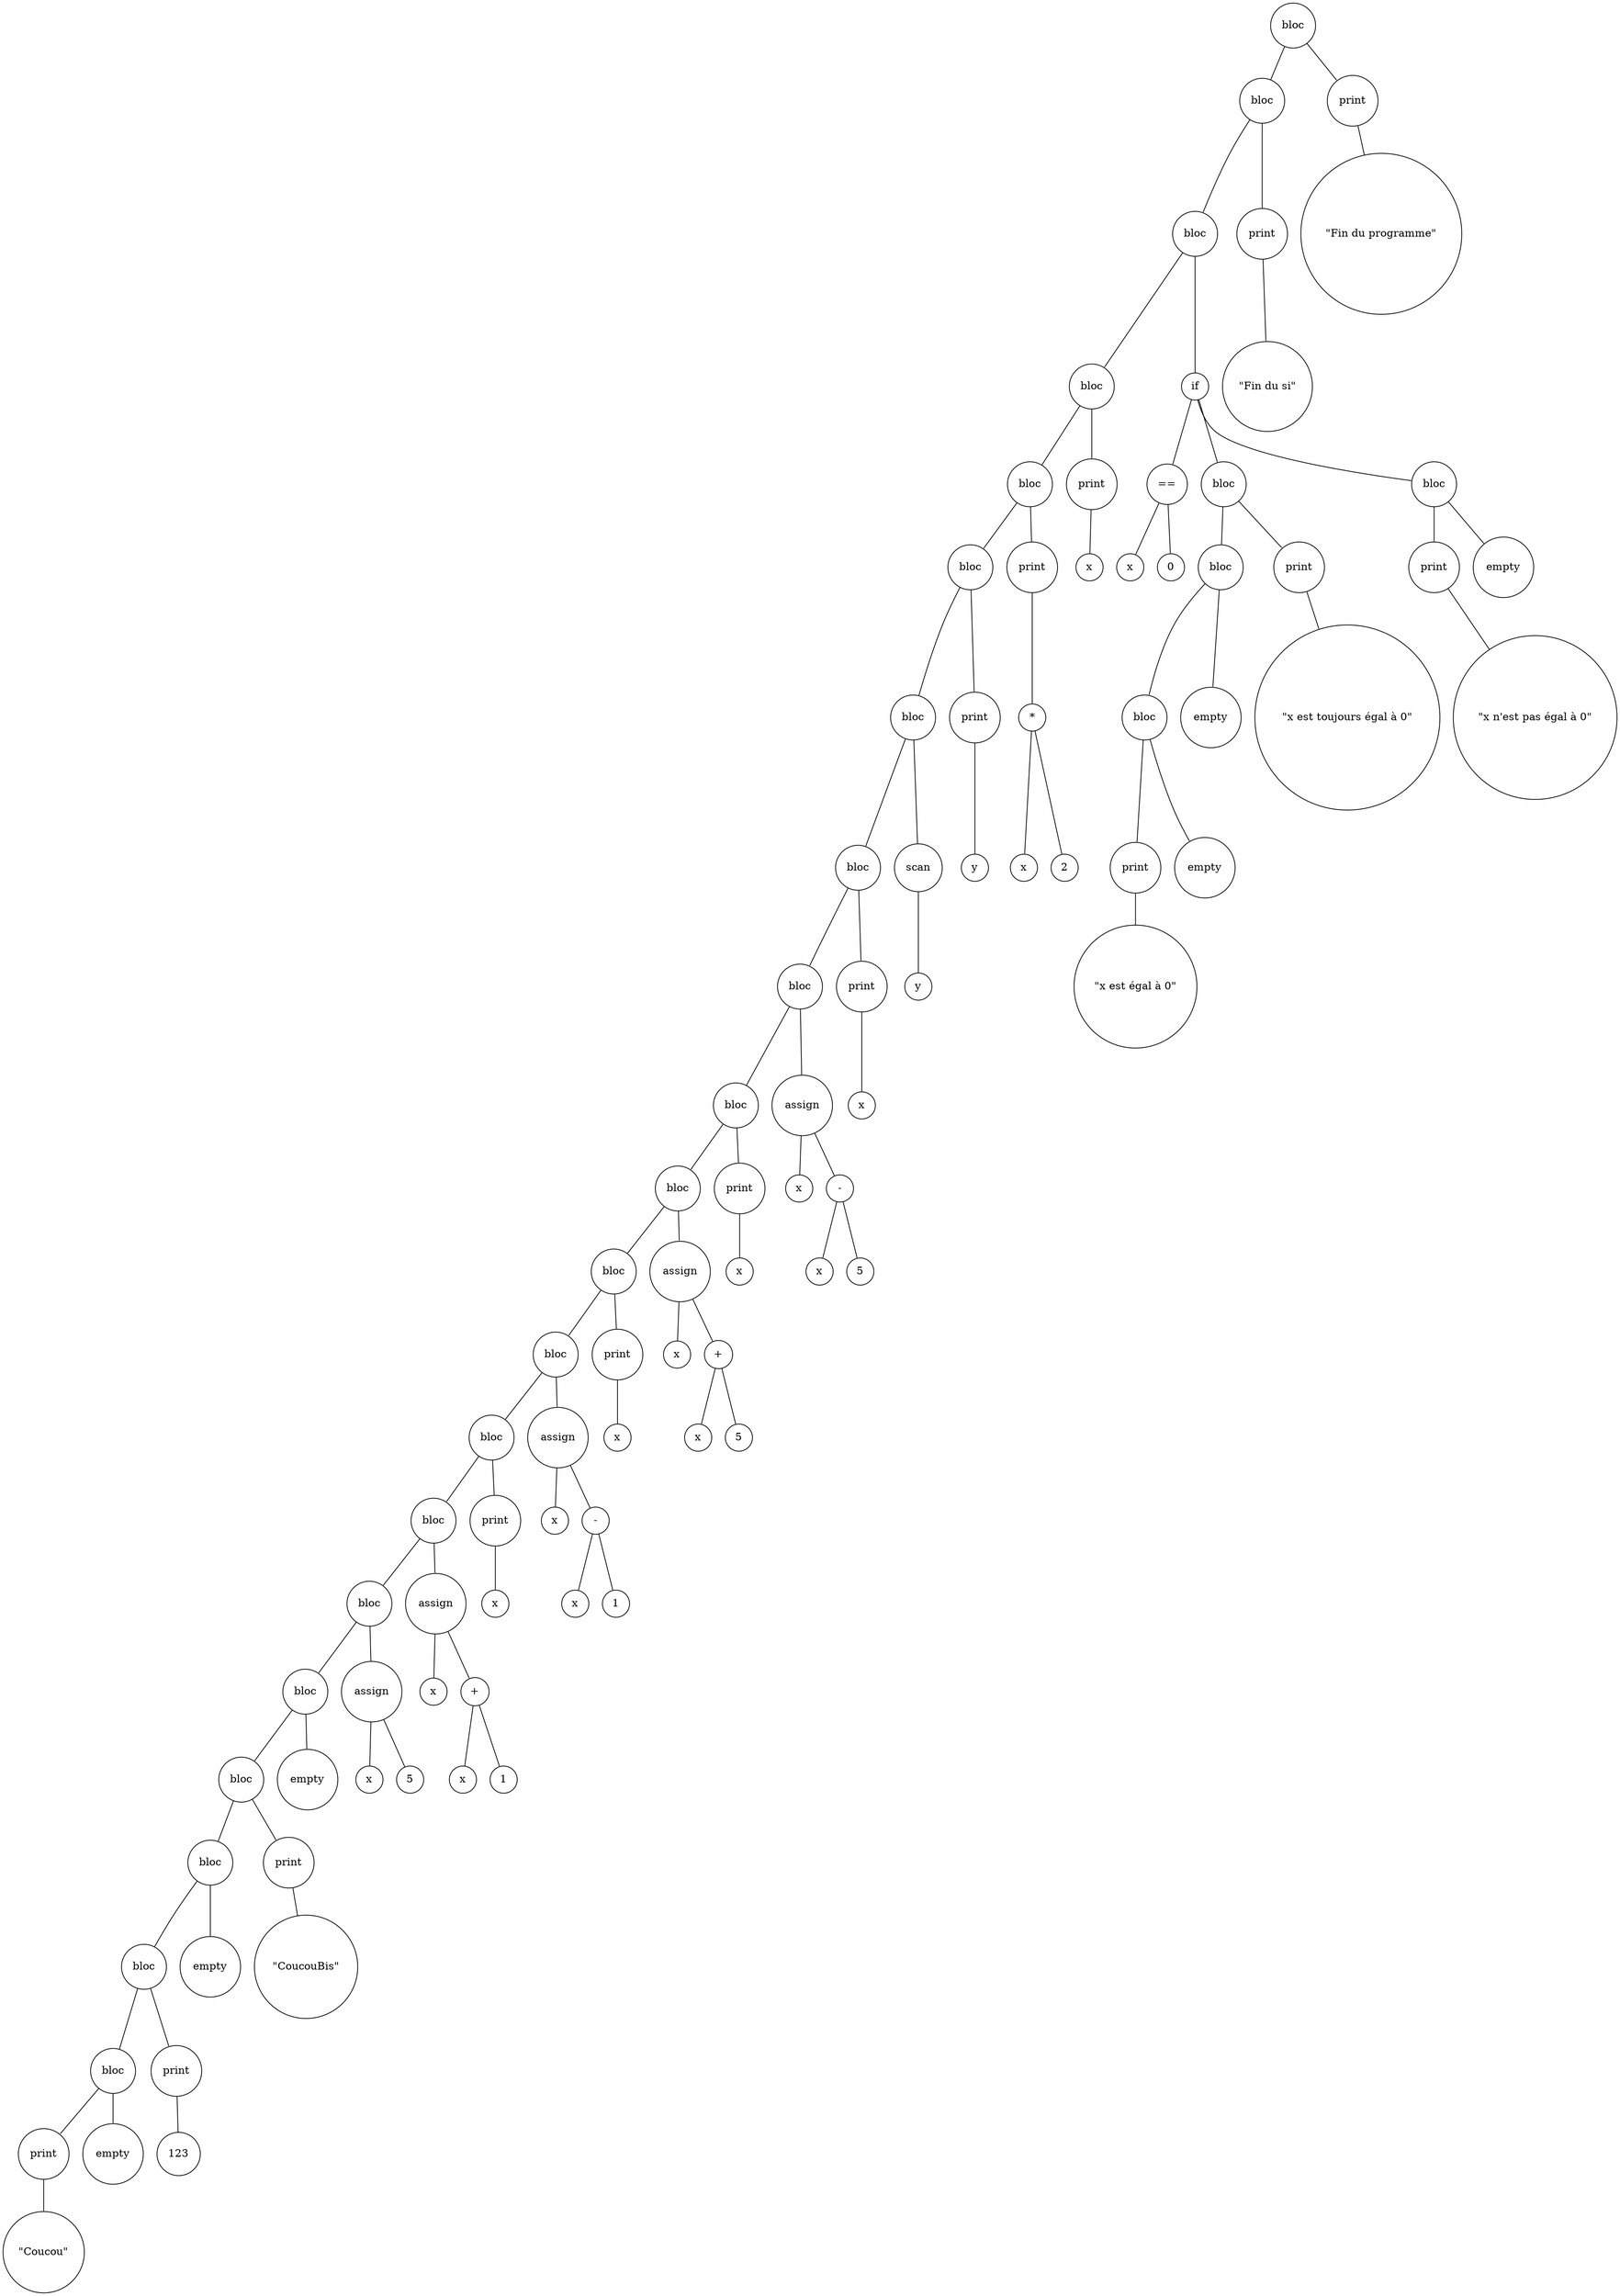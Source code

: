 digraph {
	node [shape=circle]
	"e76dfed7-98d3-458b-b0ae-5f7a9da02252" [label=bloc]
	"45d015aa-451a-47d1-ae41-4c1e225e8f0d" [label=bloc]
	"3d6b0dab-ddbe-4922-b58e-2449c2c55e36" [label=bloc]
	"ce313dac-9cbd-4e73-b4f2-9a34d3e31ea8" [label=bloc]
	"adc1792c-76af-45c1-bd3a-b0a9824ea2c2" [label=bloc]
	"f061fce0-64c6-4aa7-930e-089d303f0c06" [label=bloc]
	"f87e4a0d-4117-4ce9-a294-cbfc238c4bb1" [label=bloc]
	"0a88cf97-3036-4baf-850e-effa29bcf464" [label=bloc]
	"c3d97a10-bda3-43f1-bc06-58bbbb74d3f5" [label=bloc]
	"545a8f0c-988e-40c1-8268-5f3daff39db7" [label=bloc]
	"094eae6a-0fba-4013-be07-3b79c99ac40e" [label=bloc]
	"d9c62f1c-3f9e-4fc9-b326-13c9f2a3a481" [label=bloc]
	"8f77f4af-eb02-4169-a320-bb8e594ee958" [label=bloc]
	"7eb6ef4a-4132-4c85-8807-32c228432d91" [label=bloc]
	"2df3e939-fb74-4883-aa46-70a8f4df8b72" [label=bloc]
	"6f2ef950-28cd-4948-9c26-b53e78c0357a" [label=bloc]
	"da023bc0-848e-4654-aa42-718dc20915d2" [label=bloc]
	"1d785e2f-d766-49d2-8047-87b8e2a2cc54" [label=bloc]
	"918aa801-6e42-43d9-8ff7-a1f715ad5720" [label=bloc]
	"dc734c17-a9ee-4244-b635-b7da68ec3e01" [label=bloc]
	"690387e2-c7a0-4861-bc6d-f23dd0ccbd14" [label=bloc]
	"b868245a-e159-47b6-b405-e064a347f70b" [label=print]
	"55c6c8b1-2485-4b36-93fd-ebe99cc4a678" [label="\"Coucou\""]
	"b868245a-e159-47b6-b405-e064a347f70b" -> "55c6c8b1-2485-4b36-93fd-ebe99cc4a678" [arrowsize=0]
	"690387e2-c7a0-4861-bc6d-f23dd0ccbd14" -> "b868245a-e159-47b6-b405-e064a347f70b" [arrowsize=0]
	"cdaf192c-5440-4fb7-b5c2-315cfd29cd7e" [label=empty]
	"690387e2-c7a0-4861-bc6d-f23dd0ccbd14" -> "cdaf192c-5440-4fb7-b5c2-315cfd29cd7e" [arrowsize=0]
	"dc734c17-a9ee-4244-b635-b7da68ec3e01" -> "690387e2-c7a0-4861-bc6d-f23dd0ccbd14" [arrowsize=0]
	"242436c0-5d5d-498f-8b72-b4318ece64c8" [label=print]
	"6dab1f4d-03e4-4cfd-906b-81b807850ed1" [label=123]
	"242436c0-5d5d-498f-8b72-b4318ece64c8" -> "6dab1f4d-03e4-4cfd-906b-81b807850ed1" [arrowsize=0]
	"dc734c17-a9ee-4244-b635-b7da68ec3e01" -> "242436c0-5d5d-498f-8b72-b4318ece64c8" [arrowsize=0]
	"918aa801-6e42-43d9-8ff7-a1f715ad5720" -> "dc734c17-a9ee-4244-b635-b7da68ec3e01" [arrowsize=0]
	"388d4ca7-ad3a-4255-b3ce-b9277e51e02b" [label=empty]
	"918aa801-6e42-43d9-8ff7-a1f715ad5720" -> "388d4ca7-ad3a-4255-b3ce-b9277e51e02b" [arrowsize=0]
	"1d785e2f-d766-49d2-8047-87b8e2a2cc54" -> "918aa801-6e42-43d9-8ff7-a1f715ad5720" [arrowsize=0]
	"74e41849-30af-4929-90a0-2f4b7300385d" [label=print]
	"63eacf4c-7eb5-47ee-aeda-cb51daf979d4" [label="\"CoucouBis\""]
	"74e41849-30af-4929-90a0-2f4b7300385d" -> "63eacf4c-7eb5-47ee-aeda-cb51daf979d4" [arrowsize=0]
	"1d785e2f-d766-49d2-8047-87b8e2a2cc54" -> "74e41849-30af-4929-90a0-2f4b7300385d" [arrowsize=0]
	"da023bc0-848e-4654-aa42-718dc20915d2" -> "1d785e2f-d766-49d2-8047-87b8e2a2cc54" [arrowsize=0]
	"a2c9187f-b531-4a12-ac6a-3df2217d932e" [label=empty]
	"da023bc0-848e-4654-aa42-718dc20915d2" -> "a2c9187f-b531-4a12-ac6a-3df2217d932e" [arrowsize=0]
	"6f2ef950-28cd-4948-9c26-b53e78c0357a" -> "da023bc0-848e-4654-aa42-718dc20915d2" [arrowsize=0]
	"348b7a3b-d2bb-4f3b-9dbf-96836e1349e9" [label=assign]
	"8d4612d0-c392-48d6-8348-26dac4946d18" [label=x]
	"348b7a3b-d2bb-4f3b-9dbf-96836e1349e9" -> "8d4612d0-c392-48d6-8348-26dac4946d18" [arrowsize=0]
	"8c486328-8305-4461-a6be-a63a41a89e22" [label=5]
	"348b7a3b-d2bb-4f3b-9dbf-96836e1349e9" -> "8c486328-8305-4461-a6be-a63a41a89e22" [arrowsize=0]
	"6f2ef950-28cd-4948-9c26-b53e78c0357a" -> "348b7a3b-d2bb-4f3b-9dbf-96836e1349e9" [arrowsize=0]
	"2df3e939-fb74-4883-aa46-70a8f4df8b72" -> "6f2ef950-28cd-4948-9c26-b53e78c0357a" [arrowsize=0]
	"2b5a8cc3-dbc9-4f9d-aa60-9c277ed3779e" [label=assign]
	"1827373c-3862-4585-ba03-11df28f17430" [label=x]
	"2b5a8cc3-dbc9-4f9d-aa60-9c277ed3779e" -> "1827373c-3862-4585-ba03-11df28f17430" [arrowsize=0]
	"680938f6-dc41-42d9-9174-c06d392db13a" [label="+"]
	"fd720eb7-9df8-47b0-8bc8-d6fd0613bd53" [label=x]
	"680938f6-dc41-42d9-9174-c06d392db13a" -> "fd720eb7-9df8-47b0-8bc8-d6fd0613bd53" [arrowsize=0]
	"1975a656-1f87-46ee-ae47-442676b4e4bf" [label=1]
	"680938f6-dc41-42d9-9174-c06d392db13a" -> "1975a656-1f87-46ee-ae47-442676b4e4bf" [arrowsize=0]
	"2b5a8cc3-dbc9-4f9d-aa60-9c277ed3779e" -> "680938f6-dc41-42d9-9174-c06d392db13a" [arrowsize=0]
	"2df3e939-fb74-4883-aa46-70a8f4df8b72" -> "2b5a8cc3-dbc9-4f9d-aa60-9c277ed3779e" [arrowsize=0]
	"7eb6ef4a-4132-4c85-8807-32c228432d91" -> "2df3e939-fb74-4883-aa46-70a8f4df8b72" [arrowsize=0]
	"e4355fc8-934a-4c2d-8c1e-9c07264db48e" [label=print]
	"51efc954-9668-43e3-8ff2-a23729963503" [label=x]
	"e4355fc8-934a-4c2d-8c1e-9c07264db48e" -> "51efc954-9668-43e3-8ff2-a23729963503" [arrowsize=0]
	"7eb6ef4a-4132-4c85-8807-32c228432d91" -> "e4355fc8-934a-4c2d-8c1e-9c07264db48e" [arrowsize=0]
	"8f77f4af-eb02-4169-a320-bb8e594ee958" -> "7eb6ef4a-4132-4c85-8807-32c228432d91" [arrowsize=0]
	"67ab65b5-9aa8-4df3-b05a-3b3ba1b98ff6" [label=assign]
	"66d57511-7c39-49c0-bd66-fa7564fca82c" [label=x]
	"67ab65b5-9aa8-4df3-b05a-3b3ba1b98ff6" -> "66d57511-7c39-49c0-bd66-fa7564fca82c" [arrowsize=0]
	"46495e0f-1356-4325-bf77-627ebba95b2e" [label="-"]
	"ca2b8183-c831-4015-93f3-4ddae56d9332" [label=x]
	"46495e0f-1356-4325-bf77-627ebba95b2e" -> "ca2b8183-c831-4015-93f3-4ddae56d9332" [arrowsize=0]
	"d1227c93-411f-4ca0-827b-68609be627f2" [label=1]
	"46495e0f-1356-4325-bf77-627ebba95b2e" -> "d1227c93-411f-4ca0-827b-68609be627f2" [arrowsize=0]
	"67ab65b5-9aa8-4df3-b05a-3b3ba1b98ff6" -> "46495e0f-1356-4325-bf77-627ebba95b2e" [arrowsize=0]
	"8f77f4af-eb02-4169-a320-bb8e594ee958" -> "67ab65b5-9aa8-4df3-b05a-3b3ba1b98ff6" [arrowsize=0]
	"d9c62f1c-3f9e-4fc9-b326-13c9f2a3a481" -> "8f77f4af-eb02-4169-a320-bb8e594ee958" [arrowsize=0]
	"303cd925-da58-4776-a8a2-eaa813232edd" [label=print]
	"7e5063ad-b5c4-40bf-92a2-4f04b1f55e1a" [label=x]
	"303cd925-da58-4776-a8a2-eaa813232edd" -> "7e5063ad-b5c4-40bf-92a2-4f04b1f55e1a" [arrowsize=0]
	"d9c62f1c-3f9e-4fc9-b326-13c9f2a3a481" -> "303cd925-da58-4776-a8a2-eaa813232edd" [arrowsize=0]
	"094eae6a-0fba-4013-be07-3b79c99ac40e" -> "d9c62f1c-3f9e-4fc9-b326-13c9f2a3a481" [arrowsize=0]
	"9e876bc3-5d47-4360-820a-ed5e93225fe9" [label=assign]
	"01db552d-a3f8-4c97-a72c-ae919a93cede" [label=x]
	"9e876bc3-5d47-4360-820a-ed5e93225fe9" -> "01db552d-a3f8-4c97-a72c-ae919a93cede" [arrowsize=0]
	"c4bbda04-3bb6-4b4b-9a65-528dd2e77f13" [label="+"]
	"45e741d0-a1cb-422b-9dbd-f5dcfe57d453" [label=x]
	"c4bbda04-3bb6-4b4b-9a65-528dd2e77f13" -> "45e741d0-a1cb-422b-9dbd-f5dcfe57d453" [arrowsize=0]
	"8ae569d3-081e-4b5b-83aa-f9d1077227d6" [label=5]
	"c4bbda04-3bb6-4b4b-9a65-528dd2e77f13" -> "8ae569d3-081e-4b5b-83aa-f9d1077227d6" [arrowsize=0]
	"9e876bc3-5d47-4360-820a-ed5e93225fe9" -> "c4bbda04-3bb6-4b4b-9a65-528dd2e77f13" [arrowsize=0]
	"094eae6a-0fba-4013-be07-3b79c99ac40e" -> "9e876bc3-5d47-4360-820a-ed5e93225fe9" [arrowsize=0]
	"545a8f0c-988e-40c1-8268-5f3daff39db7" -> "094eae6a-0fba-4013-be07-3b79c99ac40e" [arrowsize=0]
	"942cb1f3-191f-47b4-8876-2daeef3ce0d4" [label=print]
	"7dc9bbe9-2844-4d09-b50e-b0641dd19a07" [label=x]
	"942cb1f3-191f-47b4-8876-2daeef3ce0d4" -> "7dc9bbe9-2844-4d09-b50e-b0641dd19a07" [arrowsize=0]
	"545a8f0c-988e-40c1-8268-5f3daff39db7" -> "942cb1f3-191f-47b4-8876-2daeef3ce0d4" [arrowsize=0]
	"c3d97a10-bda3-43f1-bc06-58bbbb74d3f5" -> "545a8f0c-988e-40c1-8268-5f3daff39db7" [arrowsize=0]
	"2610c133-1d52-408a-a6d8-2adf6d527631" [label=assign]
	"3df5c51b-2888-4f4a-9414-29e4f8401225" [label=x]
	"2610c133-1d52-408a-a6d8-2adf6d527631" -> "3df5c51b-2888-4f4a-9414-29e4f8401225" [arrowsize=0]
	"b7930c34-a6c3-46cb-ba15-620d934d16ff" [label="-"]
	"0fbed682-d390-40d8-83c9-1df931db7239" [label=x]
	"b7930c34-a6c3-46cb-ba15-620d934d16ff" -> "0fbed682-d390-40d8-83c9-1df931db7239" [arrowsize=0]
	"5341f1bf-0b8b-4c5b-abc3-5dfe6681b83e" [label=5]
	"b7930c34-a6c3-46cb-ba15-620d934d16ff" -> "5341f1bf-0b8b-4c5b-abc3-5dfe6681b83e" [arrowsize=0]
	"2610c133-1d52-408a-a6d8-2adf6d527631" -> "b7930c34-a6c3-46cb-ba15-620d934d16ff" [arrowsize=0]
	"c3d97a10-bda3-43f1-bc06-58bbbb74d3f5" -> "2610c133-1d52-408a-a6d8-2adf6d527631" [arrowsize=0]
	"0a88cf97-3036-4baf-850e-effa29bcf464" -> "c3d97a10-bda3-43f1-bc06-58bbbb74d3f5" [arrowsize=0]
	"f071753f-82b8-4f0a-b077-37910686037e" [label=print]
	"de9a68dd-ec15-4986-8857-e52d4ca4444e" [label=x]
	"f071753f-82b8-4f0a-b077-37910686037e" -> "de9a68dd-ec15-4986-8857-e52d4ca4444e" [arrowsize=0]
	"0a88cf97-3036-4baf-850e-effa29bcf464" -> "f071753f-82b8-4f0a-b077-37910686037e" [arrowsize=0]
	"f87e4a0d-4117-4ce9-a294-cbfc238c4bb1" -> "0a88cf97-3036-4baf-850e-effa29bcf464" [arrowsize=0]
	"e3ec4dde-a5f2-42d4-8bea-9143906e233d" [label=scan]
	"b63295ce-3cf2-42dd-a956-8f02540959c0" [label=y]
	"e3ec4dde-a5f2-42d4-8bea-9143906e233d" -> "b63295ce-3cf2-42dd-a956-8f02540959c0" [arrowsize=0]
	"f87e4a0d-4117-4ce9-a294-cbfc238c4bb1" -> "e3ec4dde-a5f2-42d4-8bea-9143906e233d" [arrowsize=0]
	"f061fce0-64c6-4aa7-930e-089d303f0c06" -> "f87e4a0d-4117-4ce9-a294-cbfc238c4bb1" [arrowsize=0]
	"550b8b6f-e6b6-4dfe-81c2-0b44a2951c91" [label=print]
	"8be7854d-6f27-4073-a26f-fce2ddcb2879" [label=y]
	"550b8b6f-e6b6-4dfe-81c2-0b44a2951c91" -> "8be7854d-6f27-4073-a26f-fce2ddcb2879" [arrowsize=0]
	"f061fce0-64c6-4aa7-930e-089d303f0c06" -> "550b8b6f-e6b6-4dfe-81c2-0b44a2951c91" [arrowsize=0]
	"adc1792c-76af-45c1-bd3a-b0a9824ea2c2" -> "f061fce0-64c6-4aa7-930e-089d303f0c06" [arrowsize=0]
	"1f698bef-2f8f-4537-8e27-4ab355d06e36" [label=print]
	"3cb7be18-4e92-4a50-b6b0-b2fb7f9a5159" [label="*"]
	"241c38ee-1e26-4774-a6f7-056e811f3464" [label=x]
	"3cb7be18-4e92-4a50-b6b0-b2fb7f9a5159" -> "241c38ee-1e26-4774-a6f7-056e811f3464" [arrowsize=0]
	"bb5bc93b-a42f-499e-aded-730ab492a708" [label=2]
	"3cb7be18-4e92-4a50-b6b0-b2fb7f9a5159" -> "bb5bc93b-a42f-499e-aded-730ab492a708" [arrowsize=0]
	"1f698bef-2f8f-4537-8e27-4ab355d06e36" -> "3cb7be18-4e92-4a50-b6b0-b2fb7f9a5159" [arrowsize=0]
	"adc1792c-76af-45c1-bd3a-b0a9824ea2c2" -> "1f698bef-2f8f-4537-8e27-4ab355d06e36" [arrowsize=0]
	"ce313dac-9cbd-4e73-b4f2-9a34d3e31ea8" -> "adc1792c-76af-45c1-bd3a-b0a9824ea2c2" [arrowsize=0]
	"11d3169d-5156-4f0b-9578-e3218af3c8ba" [label=print]
	"5992ef17-e487-47c9-88c2-bfd96a7aa926" [label=x]
	"11d3169d-5156-4f0b-9578-e3218af3c8ba" -> "5992ef17-e487-47c9-88c2-bfd96a7aa926" [arrowsize=0]
	"ce313dac-9cbd-4e73-b4f2-9a34d3e31ea8" -> "11d3169d-5156-4f0b-9578-e3218af3c8ba" [arrowsize=0]
	"3d6b0dab-ddbe-4922-b58e-2449c2c55e36" -> "ce313dac-9cbd-4e73-b4f2-9a34d3e31ea8" [arrowsize=0]
	"f5f7ea84-f062-49bc-8083-72cbe24a5306" [label=if]
	"a926e222-e6a7-4205-8982-e057506d2ec6" [label="=="]
	"f439894f-484b-4a5e-9a5a-2909f5245447" [label=x]
	"a926e222-e6a7-4205-8982-e057506d2ec6" -> "f439894f-484b-4a5e-9a5a-2909f5245447" [arrowsize=0]
	"c27a6b6f-cb1f-4dd9-9bc5-13dd90e9ff32" [label=0]
	"a926e222-e6a7-4205-8982-e057506d2ec6" -> "c27a6b6f-cb1f-4dd9-9bc5-13dd90e9ff32" [arrowsize=0]
	"f5f7ea84-f062-49bc-8083-72cbe24a5306" -> "a926e222-e6a7-4205-8982-e057506d2ec6" [arrowsize=0]
	"437f6f82-b0eb-4a71-b55a-b56058738a0b" [label=bloc]
	"6e96def4-af19-422e-b301-494035dda3b5" [label=bloc]
	"012681f3-0844-4d35-82f2-4fee2901ef0a" [label=bloc]
	"44f5a3f9-b696-440e-ae68-2d594296ee0c" [label=print]
	"61dcc15f-a6cf-4667-8b4e-2fc9d5dadf4e" [label="\"x est égal à 0\""]
	"44f5a3f9-b696-440e-ae68-2d594296ee0c" -> "61dcc15f-a6cf-4667-8b4e-2fc9d5dadf4e" [arrowsize=0]
	"012681f3-0844-4d35-82f2-4fee2901ef0a" -> "44f5a3f9-b696-440e-ae68-2d594296ee0c" [arrowsize=0]
	"d4469b2d-0729-4627-aa92-8fa3f911c0db" [label=empty]
	"012681f3-0844-4d35-82f2-4fee2901ef0a" -> "d4469b2d-0729-4627-aa92-8fa3f911c0db" [arrowsize=0]
	"6e96def4-af19-422e-b301-494035dda3b5" -> "012681f3-0844-4d35-82f2-4fee2901ef0a" [arrowsize=0]
	"ea6d98f0-88b0-4fe0-970a-d6ae97718ef6" [label=empty]
	"6e96def4-af19-422e-b301-494035dda3b5" -> "ea6d98f0-88b0-4fe0-970a-d6ae97718ef6" [arrowsize=0]
	"437f6f82-b0eb-4a71-b55a-b56058738a0b" -> "6e96def4-af19-422e-b301-494035dda3b5" [arrowsize=0]
	"39a9abdd-066c-42b8-be86-e49a7204ff2d" [label=print]
	"b626bca7-60f4-4fc2-bd84-f5e9970336c8" [label="\"x est toujours égal à 0\""]
	"39a9abdd-066c-42b8-be86-e49a7204ff2d" -> "b626bca7-60f4-4fc2-bd84-f5e9970336c8" [arrowsize=0]
	"437f6f82-b0eb-4a71-b55a-b56058738a0b" -> "39a9abdd-066c-42b8-be86-e49a7204ff2d" [arrowsize=0]
	"f5f7ea84-f062-49bc-8083-72cbe24a5306" -> "437f6f82-b0eb-4a71-b55a-b56058738a0b" [arrowsize=0]
	"3909ea63-812f-4f7c-bf97-1b3575305500" [label=bloc]
	"0a71a819-a37f-4017-8e62-7a227962a2ee" [label=print]
	"46980008-2679-42e9-b28a-7f06feb8a1e2" [label="\"x n'est pas égal à 0\""]
	"0a71a819-a37f-4017-8e62-7a227962a2ee" -> "46980008-2679-42e9-b28a-7f06feb8a1e2" [arrowsize=0]
	"3909ea63-812f-4f7c-bf97-1b3575305500" -> "0a71a819-a37f-4017-8e62-7a227962a2ee" [arrowsize=0]
	"7bc3c4dc-1b9c-46ee-b070-d03551eb23a5" [label=empty]
	"3909ea63-812f-4f7c-bf97-1b3575305500" -> "7bc3c4dc-1b9c-46ee-b070-d03551eb23a5" [arrowsize=0]
	"f5f7ea84-f062-49bc-8083-72cbe24a5306" -> "3909ea63-812f-4f7c-bf97-1b3575305500" [arrowsize=0]
	"3d6b0dab-ddbe-4922-b58e-2449c2c55e36" -> "f5f7ea84-f062-49bc-8083-72cbe24a5306" [arrowsize=0]
	"45d015aa-451a-47d1-ae41-4c1e225e8f0d" -> "3d6b0dab-ddbe-4922-b58e-2449c2c55e36" [arrowsize=0]
	"136c4614-c297-464c-b684-34a9da0d57a2" [label=print]
	"017231f8-1a90-47d6-8c04-74c440477699" [label="\"Fin du si\""]
	"136c4614-c297-464c-b684-34a9da0d57a2" -> "017231f8-1a90-47d6-8c04-74c440477699" [arrowsize=0]
	"45d015aa-451a-47d1-ae41-4c1e225e8f0d" -> "136c4614-c297-464c-b684-34a9da0d57a2" [arrowsize=0]
	"e76dfed7-98d3-458b-b0ae-5f7a9da02252" -> "45d015aa-451a-47d1-ae41-4c1e225e8f0d" [arrowsize=0]
	"842a1ee1-3693-458b-869f-985151f7be23" [label=print]
	"b5da5813-cb90-4c15-a480-2f585218ac1c" [label="\"Fin du programme\""]
	"842a1ee1-3693-458b-869f-985151f7be23" -> "b5da5813-cb90-4c15-a480-2f585218ac1c" [arrowsize=0]
	"e76dfed7-98d3-458b-b0ae-5f7a9da02252" -> "842a1ee1-3693-458b-869f-985151f7be23" [arrowsize=0]
}
